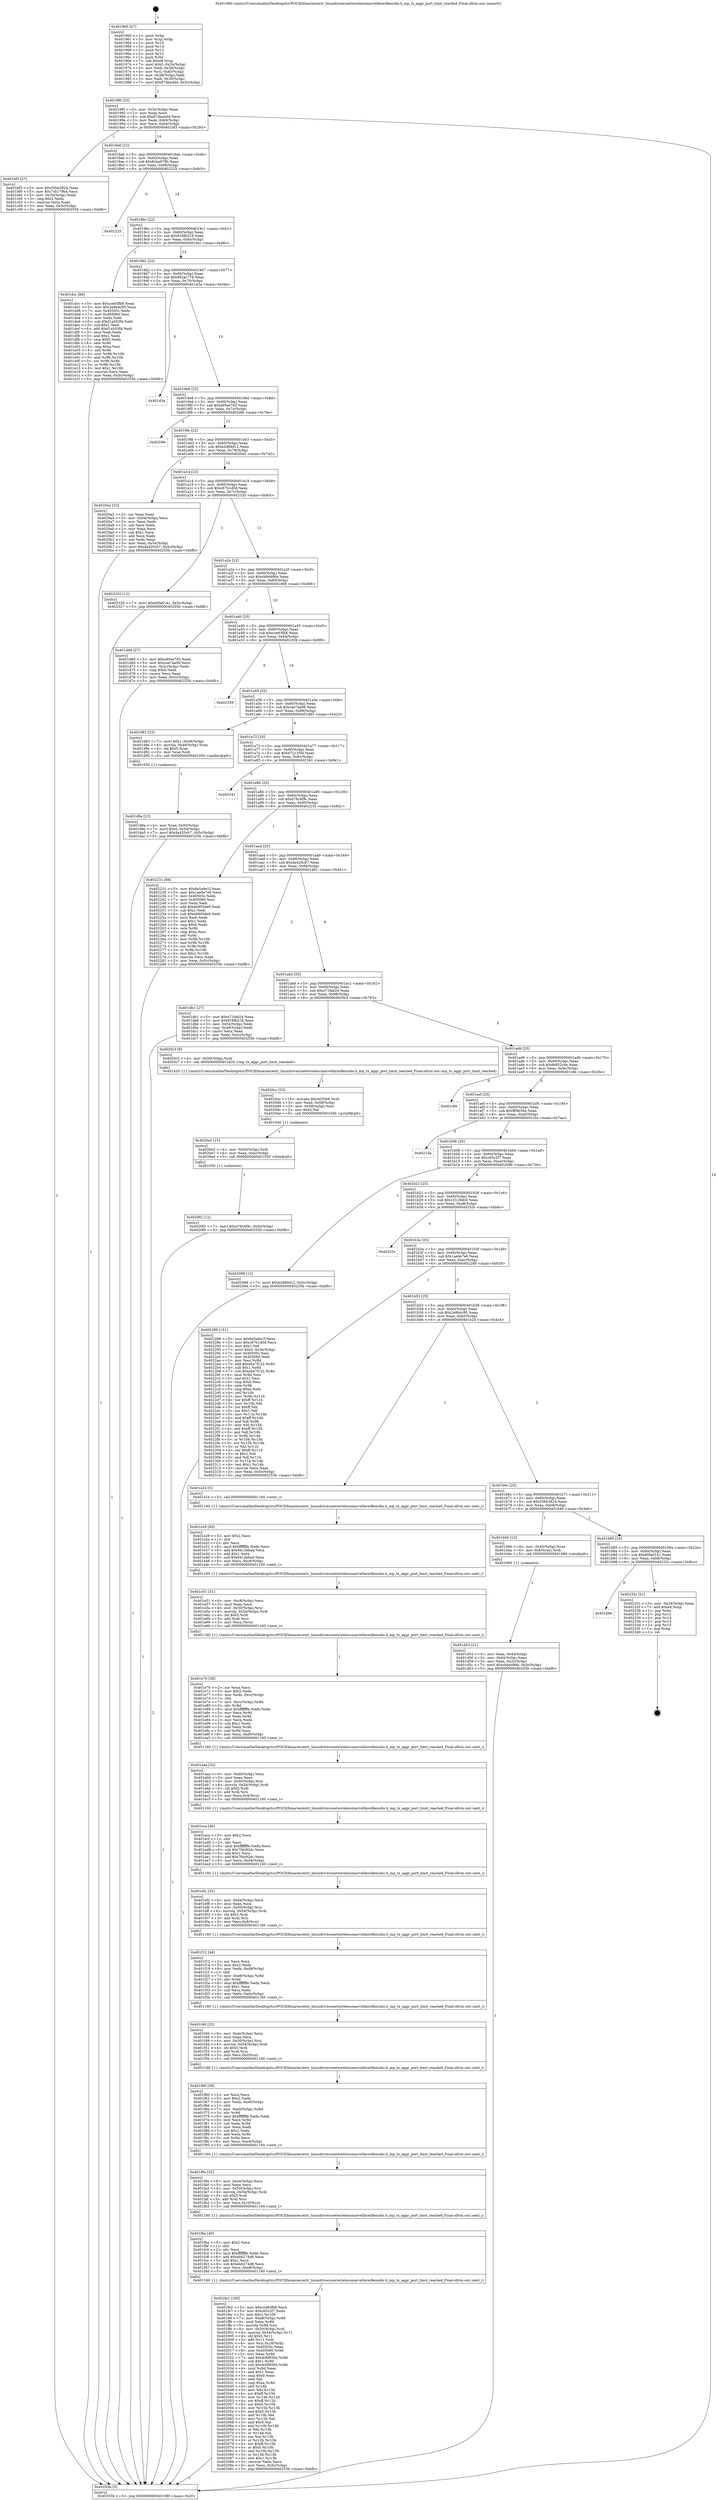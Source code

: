 digraph "0x401960" {
  label = "0x401960 (/mnt/c/Users/mathe/Desktop/tcc/POCII/binaries/extr_linuxdriversnetwirelessmarvellmwifiexsdio.h_mp_tx_aggr_port_limit_reached_Final-ollvm.out::main(0))"
  labelloc = "t"
  node[shape=record]

  Entry [label="",width=0.3,height=0.3,shape=circle,fillcolor=black,style=filled]
  "0x40198f" [label="{
     0x40198f [23]\l
     | [instrs]\l
     &nbsp;&nbsp;0x40198f \<+3\>: mov -0x5c(%rbp),%eax\l
     &nbsp;&nbsp;0x401992 \<+2\>: mov %eax,%ecx\l
     &nbsp;&nbsp;0x401994 \<+6\>: sub $0x87dba4d4,%ecx\l
     &nbsp;&nbsp;0x40199a \<+3\>: mov %eax,-0x60(%rbp)\l
     &nbsp;&nbsp;0x40199d \<+3\>: mov %ecx,-0x64(%rbp)\l
     &nbsp;&nbsp;0x4019a0 \<+6\>: je 0000000000401bf3 \<main+0x293\>\l
  }"]
  "0x401bf3" [label="{
     0x401bf3 [27]\l
     | [instrs]\l
     &nbsp;&nbsp;0x401bf3 \<+5\>: mov $0x55bb3824,%eax\l
     &nbsp;&nbsp;0x401bf8 \<+5\>: mov $0x7cb179b4,%ecx\l
     &nbsp;&nbsp;0x401bfd \<+3\>: mov -0x30(%rbp),%edx\l
     &nbsp;&nbsp;0x401c00 \<+3\>: cmp $0x2,%edx\l
     &nbsp;&nbsp;0x401c03 \<+3\>: cmovne %ecx,%eax\l
     &nbsp;&nbsp;0x401c06 \<+3\>: mov %eax,-0x5c(%rbp)\l
     &nbsp;&nbsp;0x401c09 \<+5\>: jmp 000000000040255b \<main+0xbfb\>\l
  }"]
  "0x4019a6" [label="{
     0x4019a6 [22]\l
     | [instrs]\l
     &nbsp;&nbsp;0x4019a6 \<+5\>: jmp 00000000004019ab \<main+0x4b\>\l
     &nbsp;&nbsp;0x4019ab \<+3\>: mov -0x60(%rbp),%eax\l
     &nbsp;&nbsp;0x4019ae \<+5\>: sub $0x8cba978b,%eax\l
     &nbsp;&nbsp;0x4019b3 \<+3\>: mov %eax,-0x68(%rbp)\l
     &nbsp;&nbsp;0x4019b6 \<+6\>: je 0000000000402225 \<main+0x8c5\>\l
  }"]
  "0x40255b" [label="{
     0x40255b [5]\l
     | [instrs]\l
     &nbsp;&nbsp;0x40255b \<+5\>: jmp 000000000040198f \<main+0x2f\>\l
  }"]
  "0x401960" [label="{
     0x401960 [47]\l
     | [instrs]\l
     &nbsp;&nbsp;0x401960 \<+1\>: push %rbp\l
     &nbsp;&nbsp;0x401961 \<+3\>: mov %rsp,%rbp\l
     &nbsp;&nbsp;0x401964 \<+2\>: push %r15\l
     &nbsp;&nbsp;0x401966 \<+2\>: push %r14\l
     &nbsp;&nbsp;0x401968 \<+2\>: push %r13\l
     &nbsp;&nbsp;0x40196a \<+2\>: push %r12\l
     &nbsp;&nbsp;0x40196c \<+1\>: push %rbx\l
     &nbsp;&nbsp;0x40196d \<+7\>: sub $0xe8,%rsp\l
     &nbsp;&nbsp;0x401974 \<+7\>: movl $0x0,-0x34(%rbp)\l
     &nbsp;&nbsp;0x40197b \<+3\>: mov %edi,-0x38(%rbp)\l
     &nbsp;&nbsp;0x40197e \<+4\>: mov %rsi,-0x40(%rbp)\l
     &nbsp;&nbsp;0x401982 \<+3\>: mov -0x38(%rbp),%edi\l
     &nbsp;&nbsp;0x401985 \<+3\>: mov %edi,-0x30(%rbp)\l
     &nbsp;&nbsp;0x401988 \<+7\>: movl $0x87dba4d4,-0x5c(%rbp)\l
  }"]
  Exit [label="",width=0.3,height=0.3,shape=circle,fillcolor=black,style=filled,peripheries=2]
  "0x402225" [label="{
     0x402225\l
  }", style=dashed]
  "0x4019bc" [label="{
     0x4019bc [22]\l
     | [instrs]\l
     &nbsp;&nbsp;0x4019bc \<+5\>: jmp 00000000004019c1 \<main+0x61\>\l
     &nbsp;&nbsp;0x4019c1 \<+3\>: mov -0x60(%rbp),%eax\l
     &nbsp;&nbsp;0x4019c4 \<+5\>: sub $0x916fb218,%eax\l
     &nbsp;&nbsp;0x4019c9 \<+3\>: mov %eax,-0x6c(%rbp)\l
     &nbsp;&nbsp;0x4019cc \<+6\>: je 0000000000401dcc \<main+0x46c\>\l
  }"]
  "0x401b9e" [label="{
     0x401b9e\l
  }", style=dashed]
  "0x401dcc" [label="{
     0x401dcc [88]\l
     | [instrs]\l
     &nbsp;&nbsp;0x401dcc \<+5\>: mov $0xcce83fb8,%eax\l
     &nbsp;&nbsp;0x401dd1 \<+5\>: mov $0x2e9b4c95,%ecx\l
     &nbsp;&nbsp;0x401dd6 \<+7\>: mov 0x40505c,%edx\l
     &nbsp;&nbsp;0x401ddd \<+7\>: mov 0x405060,%esi\l
     &nbsp;&nbsp;0x401de4 \<+2\>: mov %edx,%edi\l
     &nbsp;&nbsp;0x401de6 \<+6\>: sub $0xf1a503fd,%edi\l
     &nbsp;&nbsp;0x401dec \<+3\>: sub $0x1,%edi\l
     &nbsp;&nbsp;0x401def \<+6\>: add $0xf1a503fd,%edi\l
     &nbsp;&nbsp;0x401df5 \<+3\>: imul %edi,%edx\l
     &nbsp;&nbsp;0x401df8 \<+3\>: and $0x1,%edx\l
     &nbsp;&nbsp;0x401dfb \<+3\>: cmp $0x0,%edx\l
     &nbsp;&nbsp;0x401dfe \<+4\>: sete %r8b\l
     &nbsp;&nbsp;0x401e02 \<+3\>: cmp $0xa,%esi\l
     &nbsp;&nbsp;0x401e05 \<+4\>: setl %r9b\l
     &nbsp;&nbsp;0x401e09 \<+3\>: mov %r8b,%r10b\l
     &nbsp;&nbsp;0x401e0c \<+3\>: and %r9b,%r10b\l
     &nbsp;&nbsp;0x401e0f \<+3\>: xor %r9b,%r8b\l
     &nbsp;&nbsp;0x401e12 \<+3\>: or %r8b,%r10b\l
     &nbsp;&nbsp;0x401e15 \<+4\>: test $0x1,%r10b\l
     &nbsp;&nbsp;0x401e19 \<+3\>: cmovne %ecx,%eax\l
     &nbsp;&nbsp;0x401e1c \<+3\>: mov %eax,-0x5c(%rbp)\l
     &nbsp;&nbsp;0x401e1f \<+5\>: jmp 000000000040255b \<main+0xbfb\>\l
  }"]
  "0x4019d2" [label="{
     0x4019d2 [22]\l
     | [instrs]\l
     &nbsp;&nbsp;0x4019d2 \<+5\>: jmp 00000000004019d7 \<main+0x77\>\l
     &nbsp;&nbsp;0x4019d7 \<+3\>: mov -0x60(%rbp),%eax\l
     &nbsp;&nbsp;0x4019da \<+5\>: sub $0x992ac778,%eax\l
     &nbsp;&nbsp;0x4019df \<+3\>: mov %eax,-0x70(%rbp)\l
     &nbsp;&nbsp;0x4019e2 \<+6\>: je 0000000000401d3a \<main+0x3da\>\l
  }"]
  "0x40232c" [label="{
     0x40232c [21]\l
     | [instrs]\l
     &nbsp;&nbsp;0x40232c \<+3\>: mov -0x34(%rbp),%eax\l
     &nbsp;&nbsp;0x40232f \<+7\>: add $0xe8,%rsp\l
     &nbsp;&nbsp;0x402336 \<+1\>: pop %rbx\l
     &nbsp;&nbsp;0x402337 \<+2\>: pop %r12\l
     &nbsp;&nbsp;0x402339 \<+2\>: pop %r13\l
     &nbsp;&nbsp;0x40233b \<+2\>: pop %r14\l
     &nbsp;&nbsp;0x40233d \<+2\>: pop %r15\l
     &nbsp;&nbsp;0x40233f \<+1\>: pop %rbp\l
     &nbsp;&nbsp;0x402340 \<+1\>: ret\l
  }"]
  "0x401d3a" [label="{
     0x401d3a\l
  }", style=dashed]
  "0x4019e8" [label="{
     0x4019e8 [22]\l
     | [instrs]\l
     &nbsp;&nbsp;0x4019e8 \<+5\>: jmp 00000000004019ed \<main+0x8d\>\l
     &nbsp;&nbsp;0x4019ed \<+3\>: mov -0x60(%rbp),%eax\l
     &nbsp;&nbsp;0x4019f0 \<+5\>: sub $0xa95ee7d3,%eax\l
     &nbsp;&nbsp;0x4019f5 \<+3\>: mov %eax,-0x74(%rbp)\l
     &nbsp;&nbsp;0x4019f8 \<+6\>: je 00000000004020fe \<main+0x79e\>\l
  }"]
  "0x4020f2" [label="{
     0x4020f2 [12]\l
     | [instrs]\l
     &nbsp;&nbsp;0x4020f2 \<+7\>: movl $0xd78c4f9c,-0x5c(%rbp)\l
     &nbsp;&nbsp;0x4020f9 \<+5\>: jmp 000000000040255b \<main+0xbfb\>\l
  }"]
  "0x4020fe" [label="{
     0x4020fe\l
  }", style=dashed]
  "0x4019fe" [label="{
     0x4019fe [22]\l
     | [instrs]\l
     &nbsp;&nbsp;0x4019fe \<+5\>: jmp 0000000000401a03 \<main+0xa3\>\l
     &nbsp;&nbsp;0x401a03 \<+3\>: mov -0x60(%rbp),%eax\l
     &nbsp;&nbsp;0x401a06 \<+5\>: sub $0xb2d89d12,%eax\l
     &nbsp;&nbsp;0x401a0b \<+3\>: mov %eax,-0x78(%rbp)\l
     &nbsp;&nbsp;0x401a0e \<+6\>: je 00000000004020a2 \<main+0x742\>\l
  }"]
  "0x4020e3" [label="{
     0x4020e3 [15]\l
     | [instrs]\l
     &nbsp;&nbsp;0x4020e3 \<+4\>: mov -0x50(%rbp),%rdi\l
     &nbsp;&nbsp;0x4020e7 \<+6\>: mov %eax,-0xec(%rbp)\l
     &nbsp;&nbsp;0x4020ed \<+5\>: call 0000000000401030 \<free@plt\>\l
     | [calls]\l
     &nbsp;&nbsp;0x401030 \{1\} (unknown)\l
  }"]
  "0x4020a2" [label="{
     0x4020a2 [33]\l
     | [instrs]\l
     &nbsp;&nbsp;0x4020a2 \<+2\>: xor %eax,%eax\l
     &nbsp;&nbsp;0x4020a4 \<+3\>: mov -0x54(%rbp),%ecx\l
     &nbsp;&nbsp;0x4020a7 \<+2\>: mov %eax,%edx\l
     &nbsp;&nbsp;0x4020a9 \<+2\>: sub %ecx,%edx\l
     &nbsp;&nbsp;0x4020ab \<+2\>: mov %eax,%ecx\l
     &nbsp;&nbsp;0x4020ad \<+3\>: sub $0x1,%ecx\l
     &nbsp;&nbsp;0x4020b0 \<+2\>: add %ecx,%edx\l
     &nbsp;&nbsp;0x4020b2 \<+2\>: sub %edx,%eax\l
     &nbsp;&nbsp;0x4020b4 \<+3\>: mov %eax,-0x54(%rbp)\l
     &nbsp;&nbsp;0x4020b7 \<+7\>: movl $0xda420cb7,-0x5c(%rbp)\l
     &nbsp;&nbsp;0x4020be \<+5\>: jmp 000000000040255b \<main+0xbfb\>\l
  }"]
  "0x401a14" [label="{
     0x401a14 [22]\l
     | [instrs]\l
     &nbsp;&nbsp;0x401a14 \<+5\>: jmp 0000000000401a19 \<main+0xb9\>\l
     &nbsp;&nbsp;0x401a19 \<+3\>: mov -0x60(%rbp),%eax\l
     &nbsp;&nbsp;0x401a1c \<+5\>: sub $0xc67b1d0d,%eax\l
     &nbsp;&nbsp;0x401a21 \<+3\>: mov %eax,-0x7c(%rbp)\l
     &nbsp;&nbsp;0x401a24 \<+6\>: je 0000000000402320 \<main+0x9c0\>\l
  }"]
  "0x4020cc" [label="{
     0x4020cc [23]\l
     | [instrs]\l
     &nbsp;&nbsp;0x4020cc \<+10\>: movabs $0x4030b6,%rdi\l
     &nbsp;&nbsp;0x4020d6 \<+3\>: mov %eax,-0x58(%rbp)\l
     &nbsp;&nbsp;0x4020d9 \<+3\>: mov -0x58(%rbp),%esi\l
     &nbsp;&nbsp;0x4020dc \<+2\>: mov $0x0,%al\l
     &nbsp;&nbsp;0x4020de \<+5\>: call 0000000000401040 \<printf@plt\>\l
     | [calls]\l
     &nbsp;&nbsp;0x401040 \{1\} (unknown)\l
  }"]
  "0x402320" [label="{
     0x402320 [12]\l
     | [instrs]\l
     &nbsp;&nbsp;0x402320 \<+7\>: movl $0x60fa0141,-0x5c(%rbp)\l
     &nbsp;&nbsp;0x402327 \<+5\>: jmp 000000000040255b \<main+0xbfb\>\l
  }"]
  "0x401a2a" [label="{
     0x401a2a [22]\l
     | [instrs]\l
     &nbsp;&nbsp;0x401a2a \<+5\>: jmp 0000000000401a2f \<main+0xcf\>\l
     &nbsp;&nbsp;0x401a2f \<+3\>: mov -0x60(%rbp),%eax\l
     &nbsp;&nbsp;0x401a32 \<+5\>: sub $0xcb84486e,%eax\l
     &nbsp;&nbsp;0x401a37 \<+3\>: mov %eax,-0x80(%rbp)\l
     &nbsp;&nbsp;0x401a3a \<+6\>: je 0000000000401d68 \<main+0x408\>\l
  }"]
  "0x401fe2" [label="{
     0x401fe2 [180]\l
     | [instrs]\l
     &nbsp;&nbsp;0x401fe2 \<+5\>: mov $0xcce83fb8,%ecx\l
     &nbsp;&nbsp;0x401fe7 \<+5\>: mov $0xc65c2f7,%edx\l
     &nbsp;&nbsp;0x401fec \<+3\>: mov $0x1,%r10b\l
     &nbsp;&nbsp;0x401fef \<+7\>: mov -0xe8(%rbp),%r8d\l
     &nbsp;&nbsp;0x401ff6 \<+4\>: imul %eax,%r8d\l
     &nbsp;&nbsp;0x401ffa \<+3\>: movslq %r8d,%rsi\l
     &nbsp;&nbsp;0x401ffd \<+4\>: mov -0x50(%rbp),%rdi\l
     &nbsp;&nbsp;0x402001 \<+4\>: movslq -0x54(%rbp),%r11\l
     &nbsp;&nbsp;0x402005 \<+4\>: shl $0x5,%r11\l
     &nbsp;&nbsp;0x402009 \<+3\>: add %r11,%rdi\l
     &nbsp;&nbsp;0x40200c \<+4\>: mov %rsi,0x18(%rdi)\l
     &nbsp;&nbsp;0x402010 \<+7\>: mov 0x40505c,%eax\l
     &nbsp;&nbsp;0x402017 \<+8\>: mov 0x405060,%r8d\l
     &nbsp;&nbsp;0x40201f \<+3\>: mov %eax,%r9d\l
     &nbsp;&nbsp;0x402022 \<+7\>: add $0xdc6f9304,%r9d\l
     &nbsp;&nbsp;0x402029 \<+4\>: sub $0x1,%r9d\l
     &nbsp;&nbsp;0x40202d \<+7\>: sub $0xdc6f9304,%r9d\l
     &nbsp;&nbsp;0x402034 \<+4\>: imul %r9d,%eax\l
     &nbsp;&nbsp;0x402038 \<+3\>: and $0x1,%eax\l
     &nbsp;&nbsp;0x40203b \<+3\>: cmp $0x0,%eax\l
     &nbsp;&nbsp;0x40203e \<+3\>: sete %bl\l
     &nbsp;&nbsp;0x402041 \<+4\>: cmp $0xa,%r8d\l
     &nbsp;&nbsp;0x402045 \<+4\>: setl %r14b\l
     &nbsp;&nbsp;0x402049 \<+3\>: mov %bl,%r15b\l
     &nbsp;&nbsp;0x40204c \<+4\>: xor $0xff,%r15b\l
     &nbsp;&nbsp;0x402050 \<+3\>: mov %r14b,%r12b\l
     &nbsp;&nbsp;0x402053 \<+4\>: xor $0xff,%r12b\l
     &nbsp;&nbsp;0x402057 \<+4\>: xor $0x0,%r10b\l
     &nbsp;&nbsp;0x40205b \<+3\>: mov %r15b,%r13b\l
     &nbsp;&nbsp;0x40205e \<+4\>: and $0x0,%r13b\l
     &nbsp;&nbsp;0x402062 \<+3\>: and %r10b,%bl\l
     &nbsp;&nbsp;0x402065 \<+3\>: mov %r12b,%al\l
     &nbsp;&nbsp;0x402068 \<+2\>: and $0x0,%al\l
     &nbsp;&nbsp;0x40206a \<+3\>: and %r10b,%r14b\l
     &nbsp;&nbsp;0x40206d \<+3\>: or %bl,%r13b\l
     &nbsp;&nbsp;0x402070 \<+3\>: or %r14b,%al\l
     &nbsp;&nbsp;0x402073 \<+3\>: xor %al,%r13b\l
     &nbsp;&nbsp;0x402076 \<+3\>: or %r12b,%r15b\l
     &nbsp;&nbsp;0x402079 \<+4\>: xor $0xff,%r15b\l
     &nbsp;&nbsp;0x40207d \<+4\>: or $0x0,%r10b\l
     &nbsp;&nbsp;0x402081 \<+3\>: and %r10b,%r15b\l
     &nbsp;&nbsp;0x402084 \<+3\>: or %r15b,%r13b\l
     &nbsp;&nbsp;0x402087 \<+4\>: test $0x1,%r13b\l
     &nbsp;&nbsp;0x40208b \<+3\>: cmovne %edx,%ecx\l
     &nbsp;&nbsp;0x40208e \<+3\>: mov %ecx,-0x5c(%rbp)\l
     &nbsp;&nbsp;0x402091 \<+5\>: jmp 000000000040255b \<main+0xbfb\>\l
  }"]
  "0x401d68" [label="{
     0x401d68 [27]\l
     | [instrs]\l
     &nbsp;&nbsp;0x401d68 \<+5\>: mov $0xa95ee7d3,%eax\l
     &nbsp;&nbsp;0x401d6d \<+5\>: mov $0xcee7aa06,%ecx\l
     &nbsp;&nbsp;0x401d72 \<+3\>: mov -0x2c(%rbp),%edx\l
     &nbsp;&nbsp;0x401d75 \<+3\>: cmp $0x0,%edx\l
     &nbsp;&nbsp;0x401d78 \<+3\>: cmove %ecx,%eax\l
     &nbsp;&nbsp;0x401d7b \<+3\>: mov %eax,-0x5c(%rbp)\l
     &nbsp;&nbsp;0x401d7e \<+5\>: jmp 000000000040255b \<main+0xbfb\>\l
  }"]
  "0x401a40" [label="{
     0x401a40 [25]\l
     | [instrs]\l
     &nbsp;&nbsp;0x401a40 \<+5\>: jmp 0000000000401a45 \<main+0xe5\>\l
     &nbsp;&nbsp;0x401a45 \<+3\>: mov -0x60(%rbp),%eax\l
     &nbsp;&nbsp;0x401a48 \<+5\>: sub $0xcce83fb8,%eax\l
     &nbsp;&nbsp;0x401a4d \<+6\>: mov %eax,-0x84(%rbp)\l
     &nbsp;&nbsp;0x401a53 \<+6\>: je 0000000000402359 \<main+0x9f9\>\l
  }"]
  "0x401fba" [label="{
     0x401fba [40]\l
     | [instrs]\l
     &nbsp;&nbsp;0x401fba \<+5\>: mov $0x2,%ecx\l
     &nbsp;&nbsp;0x401fbf \<+1\>: cltd\l
     &nbsp;&nbsp;0x401fc0 \<+2\>: idiv %ecx\l
     &nbsp;&nbsp;0x401fc2 \<+6\>: imul $0xfffffffe,%edx,%ecx\l
     &nbsp;&nbsp;0x401fc8 \<+6\>: add $0xebb274d6,%ecx\l
     &nbsp;&nbsp;0x401fce \<+3\>: add $0x1,%ecx\l
     &nbsp;&nbsp;0x401fd1 \<+6\>: sub $0xebb274d6,%ecx\l
     &nbsp;&nbsp;0x401fd7 \<+6\>: mov %ecx,-0xe8(%rbp)\l
     &nbsp;&nbsp;0x401fdd \<+5\>: call 0000000000401160 \<next_i\>\l
     | [calls]\l
     &nbsp;&nbsp;0x401160 \{1\} (/mnt/c/Users/mathe/Desktop/tcc/POCII/binaries/extr_linuxdriversnetwirelessmarvellmwifiexsdio.h_mp_tx_aggr_port_limit_reached_Final-ollvm.out::next_i)\l
  }"]
  "0x402359" [label="{
     0x402359\l
  }", style=dashed]
  "0x401a59" [label="{
     0x401a59 [25]\l
     | [instrs]\l
     &nbsp;&nbsp;0x401a59 \<+5\>: jmp 0000000000401a5e \<main+0xfe\>\l
     &nbsp;&nbsp;0x401a5e \<+3\>: mov -0x60(%rbp),%eax\l
     &nbsp;&nbsp;0x401a61 \<+5\>: sub $0xcee7aa06,%eax\l
     &nbsp;&nbsp;0x401a66 \<+6\>: mov %eax,-0x88(%rbp)\l
     &nbsp;&nbsp;0x401a6c \<+6\>: je 0000000000401d83 \<main+0x423\>\l
  }"]
  "0x401f9a" [label="{
     0x401f9a [32]\l
     | [instrs]\l
     &nbsp;&nbsp;0x401f9a \<+6\>: mov -0xe4(%rbp),%ecx\l
     &nbsp;&nbsp;0x401fa0 \<+3\>: imul %eax,%ecx\l
     &nbsp;&nbsp;0x401fa3 \<+4\>: mov -0x50(%rbp),%rsi\l
     &nbsp;&nbsp;0x401fa7 \<+4\>: movslq -0x54(%rbp),%rdi\l
     &nbsp;&nbsp;0x401fab \<+4\>: shl $0x5,%rdi\l
     &nbsp;&nbsp;0x401faf \<+3\>: add %rdi,%rsi\l
     &nbsp;&nbsp;0x401fb2 \<+3\>: mov %ecx,0x10(%rsi)\l
     &nbsp;&nbsp;0x401fb5 \<+5\>: call 0000000000401160 \<next_i\>\l
     | [calls]\l
     &nbsp;&nbsp;0x401160 \{1\} (/mnt/c/Users/mathe/Desktop/tcc/POCII/binaries/extr_linuxdriversnetwirelessmarvellmwifiexsdio.h_mp_tx_aggr_port_limit_reached_Final-ollvm.out::next_i)\l
  }"]
  "0x401d83" [label="{
     0x401d83 [23]\l
     | [instrs]\l
     &nbsp;&nbsp;0x401d83 \<+7\>: movl $0x1,-0x48(%rbp)\l
     &nbsp;&nbsp;0x401d8a \<+4\>: movslq -0x48(%rbp),%rax\l
     &nbsp;&nbsp;0x401d8e \<+4\>: shl $0x5,%rax\l
     &nbsp;&nbsp;0x401d92 \<+3\>: mov %rax,%rdi\l
     &nbsp;&nbsp;0x401d95 \<+5\>: call 0000000000401050 \<malloc@plt\>\l
     | [calls]\l
     &nbsp;&nbsp;0x401050 \{1\} (unknown)\l
  }"]
  "0x401a72" [label="{
     0x401a72 [25]\l
     | [instrs]\l
     &nbsp;&nbsp;0x401a72 \<+5\>: jmp 0000000000401a77 \<main+0x117\>\l
     &nbsp;&nbsp;0x401a77 \<+3\>: mov -0x60(%rbp),%eax\l
     &nbsp;&nbsp;0x401a7a \<+5\>: sub $0xd72135f4,%eax\l
     &nbsp;&nbsp;0x401a7f \<+6\>: mov %eax,-0x8c(%rbp)\l
     &nbsp;&nbsp;0x401a85 \<+6\>: je 0000000000402341 \<main+0x9e1\>\l
  }"]
  "0x401f60" [label="{
     0x401f60 [58]\l
     | [instrs]\l
     &nbsp;&nbsp;0x401f60 \<+2\>: xor %ecx,%ecx\l
     &nbsp;&nbsp;0x401f62 \<+5\>: mov $0x2,%edx\l
     &nbsp;&nbsp;0x401f67 \<+6\>: mov %edx,-0xe0(%rbp)\l
     &nbsp;&nbsp;0x401f6d \<+1\>: cltd\l
     &nbsp;&nbsp;0x401f6e \<+7\>: mov -0xe0(%rbp),%r8d\l
     &nbsp;&nbsp;0x401f75 \<+3\>: idiv %r8d\l
     &nbsp;&nbsp;0x401f78 \<+6\>: imul $0xfffffffe,%edx,%edx\l
     &nbsp;&nbsp;0x401f7e \<+3\>: mov %ecx,%r9d\l
     &nbsp;&nbsp;0x401f81 \<+3\>: sub %edx,%r9d\l
     &nbsp;&nbsp;0x401f84 \<+2\>: mov %ecx,%edx\l
     &nbsp;&nbsp;0x401f86 \<+3\>: sub $0x1,%edx\l
     &nbsp;&nbsp;0x401f89 \<+3\>: add %edx,%r9d\l
     &nbsp;&nbsp;0x401f8c \<+3\>: sub %r9d,%ecx\l
     &nbsp;&nbsp;0x401f8f \<+6\>: mov %ecx,-0xe4(%rbp)\l
     &nbsp;&nbsp;0x401f95 \<+5\>: call 0000000000401160 \<next_i\>\l
     | [calls]\l
     &nbsp;&nbsp;0x401160 \{1\} (/mnt/c/Users/mathe/Desktop/tcc/POCII/binaries/extr_linuxdriversnetwirelessmarvellmwifiexsdio.h_mp_tx_aggr_port_limit_reached_Final-ollvm.out::next_i)\l
  }"]
  "0x402341" [label="{
     0x402341\l
  }", style=dashed]
  "0x401a8b" [label="{
     0x401a8b [25]\l
     | [instrs]\l
     &nbsp;&nbsp;0x401a8b \<+5\>: jmp 0000000000401a90 \<main+0x130\>\l
     &nbsp;&nbsp;0x401a90 \<+3\>: mov -0x60(%rbp),%eax\l
     &nbsp;&nbsp;0x401a93 \<+5\>: sub $0xd78c4f9c,%eax\l
     &nbsp;&nbsp;0x401a98 \<+6\>: mov %eax,-0x90(%rbp)\l
     &nbsp;&nbsp;0x401a9e \<+6\>: je 0000000000402231 \<main+0x8d1\>\l
  }"]
  "0x401f40" [label="{
     0x401f40 [32]\l
     | [instrs]\l
     &nbsp;&nbsp;0x401f40 \<+6\>: mov -0xdc(%rbp),%ecx\l
     &nbsp;&nbsp;0x401f46 \<+3\>: imul %eax,%ecx\l
     &nbsp;&nbsp;0x401f49 \<+4\>: mov -0x50(%rbp),%rsi\l
     &nbsp;&nbsp;0x401f4d \<+4\>: movslq -0x54(%rbp),%rdi\l
     &nbsp;&nbsp;0x401f51 \<+4\>: shl $0x5,%rdi\l
     &nbsp;&nbsp;0x401f55 \<+3\>: add %rdi,%rsi\l
     &nbsp;&nbsp;0x401f58 \<+3\>: mov %ecx,0xc(%rsi)\l
     &nbsp;&nbsp;0x401f5b \<+5\>: call 0000000000401160 \<next_i\>\l
     | [calls]\l
     &nbsp;&nbsp;0x401160 \{1\} (/mnt/c/Users/mathe/Desktop/tcc/POCII/binaries/extr_linuxdriversnetwirelessmarvellmwifiexsdio.h_mp_tx_aggr_port_limit_reached_Final-ollvm.out::next_i)\l
  }"]
  "0x402231" [label="{
     0x402231 [88]\l
     | [instrs]\l
     &nbsp;&nbsp;0x402231 \<+5\>: mov $0x6e5a8e1f,%eax\l
     &nbsp;&nbsp;0x402236 \<+5\>: mov $0x1ae0e7e6,%ecx\l
     &nbsp;&nbsp;0x40223b \<+7\>: mov 0x40505c,%edx\l
     &nbsp;&nbsp;0x402242 \<+7\>: mov 0x405060,%esi\l
     &nbsp;&nbsp;0x402249 \<+2\>: mov %edx,%edi\l
     &nbsp;&nbsp;0x40224b \<+6\>: add $0xeb905de9,%edi\l
     &nbsp;&nbsp;0x402251 \<+3\>: sub $0x1,%edi\l
     &nbsp;&nbsp;0x402254 \<+6\>: sub $0xeb905de9,%edi\l
     &nbsp;&nbsp;0x40225a \<+3\>: imul %edi,%edx\l
     &nbsp;&nbsp;0x40225d \<+3\>: and $0x1,%edx\l
     &nbsp;&nbsp;0x402260 \<+3\>: cmp $0x0,%edx\l
     &nbsp;&nbsp;0x402263 \<+4\>: sete %r8b\l
     &nbsp;&nbsp;0x402267 \<+3\>: cmp $0xa,%esi\l
     &nbsp;&nbsp;0x40226a \<+4\>: setl %r9b\l
     &nbsp;&nbsp;0x40226e \<+3\>: mov %r8b,%r10b\l
     &nbsp;&nbsp;0x402271 \<+3\>: and %r9b,%r10b\l
     &nbsp;&nbsp;0x402274 \<+3\>: xor %r9b,%r8b\l
     &nbsp;&nbsp;0x402277 \<+3\>: or %r8b,%r10b\l
     &nbsp;&nbsp;0x40227a \<+4\>: test $0x1,%r10b\l
     &nbsp;&nbsp;0x40227e \<+3\>: cmovne %ecx,%eax\l
     &nbsp;&nbsp;0x402281 \<+3\>: mov %eax,-0x5c(%rbp)\l
     &nbsp;&nbsp;0x402284 \<+5\>: jmp 000000000040255b \<main+0xbfb\>\l
  }"]
  "0x401aa4" [label="{
     0x401aa4 [25]\l
     | [instrs]\l
     &nbsp;&nbsp;0x401aa4 \<+5\>: jmp 0000000000401aa9 \<main+0x149\>\l
     &nbsp;&nbsp;0x401aa9 \<+3\>: mov -0x60(%rbp),%eax\l
     &nbsp;&nbsp;0x401aac \<+5\>: sub $0xda420cb7,%eax\l
     &nbsp;&nbsp;0x401ab1 \<+6\>: mov %eax,-0x94(%rbp)\l
     &nbsp;&nbsp;0x401ab7 \<+6\>: je 0000000000401db1 \<main+0x451\>\l
  }"]
  "0x401f12" [label="{
     0x401f12 [46]\l
     | [instrs]\l
     &nbsp;&nbsp;0x401f12 \<+2\>: xor %ecx,%ecx\l
     &nbsp;&nbsp;0x401f14 \<+5\>: mov $0x2,%edx\l
     &nbsp;&nbsp;0x401f19 \<+6\>: mov %edx,-0xd8(%rbp)\l
     &nbsp;&nbsp;0x401f1f \<+1\>: cltd\l
     &nbsp;&nbsp;0x401f20 \<+7\>: mov -0xd8(%rbp),%r8d\l
     &nbsp;&nbsp;0x401f27 \<+3\>: idiv %r8d\l
     &nbsp;&nbsp;0x401f2a \<+6\>: imul $0xfffffffe,%edx,%edx\l
     &nbsp;&nbsp;0x401f30 \<+3\>: sub $0x1,%ecx\l
     &nbsp;&nbsp;0x401f33 \<+2\>: sub %ecx,%edx\l
     &nbsp;&nbsp;0x401f35 \<+6\>: mov %edx,-0xdc(%rbp)\l
     &nbsp;&nbsp;0x401f3b \<+5\>: call 0000000000401160 \<next_i\>\l
     | [calls]\l
     &nbsp;&nbsp;0x401160 \{1\} (/mnt/c/Users/mathe/Desktop/tcc/POCII/binaries/extr_linuxdriversnetwirelessmarvellmwifiexsdio.h_mp_tx_aggr_port_limit_reached_Final-ollvm.out::next_i)\l
  }"]
  "0x401db1" [label="{
     0x401db1 [27]\l
     | [instrs]\l
     &nbsp;&nbsp;0x401db1 \<+5\>: mov $0xe71fab24,%eax\l
     &nbsp;&nbsp;0x401db6 \<+5\>: mov $0x916fb218,%ecx\l
     &nbsp;&nbsp;0x401dbb \<+3\>: mov -0x54(%rbp),%edx\l
     &nbsp;&nbsp;0x401dbe \<+3\>: cmp -0x48(%rbp),%edx\l
     &nbsp;&nbsp;0x401dc1 \<+3\>: cmovl %ecx,%eax\l
     &nbsp;&nbsp;0x401dc4 \<+3\>: mov %eax,-0x5c(%rbp)\l
     &nbsp;&nbsp;0x401dc7 \<+5\>: jmp 000000000040255b \<main+0xbfb\>\l
  }"]
  "0x401abd" [label="{
     0x401abd [25]\l
     | [instrs]\l
     &nbsp;&nbsp;0x401abd \<+5\>: jmp 0000000000401ac2 \<main+0x162\>\l
     &nbsp;&nbsp;0x401ac2 \<+3\>: mov -0x60(%rbp),%eax\l
     &nbsp;&nbsp;0x401ac5 \<+5\>: sub $0xe71fab24,%eax\l
     &nbsp;&nbsp;0x401aca \<+6\>: mov %eax,-0x98(%rbp)\l
     &nbsp;&nbsp;0x401ad0 \<+6\>: je 00000000004020c3 \<main+0x763\>\l
  }"]
  "0x401ef2" [label="{
     0x401ef2 [32]\l
     | [instrs]\l
     &nbsp;&nbsp;0x401ef2 \<+6\>: mov -0xd4(%rbp),%ecx\l
     &nbsp;&nbsp;0x401ef8 \<+3\>: imul %eax,%ecx\l
     &nbsp;&nbsp;0x401efb \<+4\>: mov -0x50(%rbp),%rsi\l
     &nbsp;&nbsp;0x401eff \<+4\>: movslq -0x54(%rbp),%rdi\l
     &nbsp;&nbsp;0x401f03 \<+4\>: shl $0x5,%rdi\l
     &nbsp;&nbsp;0x401f07 \<+3\>: add %rdi,%rsi\l
     &nbsp;&nbsp;0x401f0a \<+3\>: mov %ecx,0x8(%rsi)\l
     &nbsp;&nbsp;0x401f0d \<+5\>: call 0000000000401160 \<next_i\>\l
     | [calls]\l
     &nbsp;&nbsp;0x401160 \{1\} (/mnt/c/Users/mathe/Desktop/tcc/POCII/binaries/extr_linuxdriversnetwirelessmarvellmwifiexsdio.h_mp_tx_aggr_port_limit_reached_Final-ollvm.out::next_i)\l
  }"]
  "0x4020c3" [label="{
     0x4020c3 [9]\l
     | [instrs]\l
     &nbsp;&nbsp;0x4020c3 \<+4\>: mov -0x50(%rbp),%rdi\l
     &nbsp;&nbsp;0x4020c7 \<+5\>: call 0000000000401420 \<mp_tx_aggr_port_limit_reached\>\l
     | [calls]\l
     &nbsp;&nbsp;0x401420 \{1\} (/mnt/c/Users/mathe/Desktop/tcc/POCII/binaries/extr_linuxdriversnetwirelessmarvellmwifiexsdio.h_mp_tx_aggr_port_limit_reached_Final-ollvm.out::mp_tx_aggr_port_limit_reached)\l
  }"]
  "0x401ad6" [label="{
     0x401ad6 [25]\l
     | [instrs]\l
     &nbsp;&nbsp;0x401ad6 \<+5\>: jmp 0000000000401adb \<main+0x17b\>\l
     &nbsp;&nbsp;0x401adb \<+3\>: mov -0x60(%rbp),%eax\l
     &nbsp;&nbsp;0x401ade \<+5\>: sub $0xfe852c4e,%eax\l
     &nbsp;&nbsp;0x401ae3 \<+6\>: mov %eax,-0x9c(%rbp)\l
     &nbsp;&nbsp;0x401ae9 \<+6\>: je 0000000000401c9e \<main+0x33e\>\l
  }"]
  "0x401eca" [label="{
     0x401eca [40]\l
     | [instrs]\l
     &nbsp;&nbsp;0x401eca \<+5\>: mov $0x2,%ecx\l
     &nbsp;&nbsp;0x401ecf \<+1\>: cltd\l
     &nbsp;&nbsp;0x401ed0 \<+2\>: idiv %ecx\l
     &nbsp;&nbsp;0x401ed2 \<+6\>: imul $0xfffffffe,%edx,%ecx\l
     &nbsp;&nbsp;0x401ed8 \<+6\>: sub $0x7fdc92dc,%ecx\l
     &nbsp;&nbsp;0x401ede \<+3\>: add $0x1,%ecx\l
     &nbsp;&nbsp;0x401ee1 \<+6\>: add $0x7fdc92dc,%ecx\l
     &nbsp;&nbsp;0x401ee7 \<+6\>: mov %ecx,-0xd4(%rbp)\l
     &nbsp;&nbsp;0x401eed \<+5\>: call 0000000000401160 \<next_i\>\l
     | [calls]\l
     &nbsp;&nbsp;0x401160 \{1\} (/mnt/c/Users/mathe/Desktop/tcc/POCII/binaries/extr_linuxdriversnetwirelessmarvellmwifiexsdio.h_mp_tx_aggr_port_limit_reached_Final-ollvm.out::next_i)\l
  }"]
  "0x401c9e" [label="{
     0x401c9e\l
  }", style=dashed]
  "0x401aef" [label="{
     0x401aef [25]\l
     | [instrs]\l
     &nbsp;&nbsp;0x401aef \<+5\>: jmp 0000000000401af4 \<main+0x194\>\l
     &nbsp;&nbsp;0x401af4 \<+3\>: mov -0x60(%rbp),%eax\l
     &nbsp;&nbsp;0x401af7 \<+5\>: sub $0xfff4b36e,%eax\l
     &nbsp;&nbsp;0x401afc \<+6\>: mov %eax,-0xa0(%rbp)\l
     &nbsp;&nbsp;0x401b02 \<+6\>: je 000000000040210a \<main+0x7aa\>\l
  }"]
  "0x401eaa" [label="{
     0x401eaa [32]\l
     | [instrs]\l
     &nbsp;&nbsp;0x401eaa \<+6\>: mov -0xd0(%rbp),%ecx\l
     &nbsp;&nbsp;0x401eb0 \<+3\>: imul %eax,%ecx\l
     &nbsp;&nbsp;0x401eb3 \<+4\>: mov -0x50(%rbp),%rsi\l
     &nbsp;&nbsp;0x401eb7 \<+4\>: movslq -0x54(%rbp),%rdi\l
     &nbsp;&nbsp;0x401ebb \<+4\>: shl $0x5,%rdi\l
     &nbsp;&nbsp;0x401ebf \<+3\>: add %rdi,%rsi\l
     &nbsp;&nbsp;0x401ec2 \<+3\>: mov %ecx,0x4(%rsi)\l
     &nbsp;&nbsp;0x401ec5 \<+5\>: call 0000000000401160 \<next_i\>\l
     | [calls]\l
     &nbsp;&nbsp;0x401160 \{1\} (/mnt/c/Users/mathe/Desktop/tcc/POCII/binaries/extr_linuxdriversnetwirelessmarvellmwifiexsdio.h_mp_tx_aggr_port_limit_reached_Final-ollvm.out::next_i)\l
  }"]
  "0x40210a" [label="{
     0x40210a\l
  }", style=dashed]
  "0x401b08" [label="{
     0x401b08 [25]\l
     | [instrs]\l
     &nbsp;&nbsp;0x401b08 \<+5\>: jmp 0000000000401b0d \<main+0x1ad\>\l
     &nbsp;&nbsp;0x401b0d \<+3\>: mov -0x60(%rbp),%eax\l
     &nbsp;&nbsp;0x401b10 \<+5\>: sub $0xc65c2f7,%eax\l
     &nbsp;&nbsp;0x401b15 \<+6\>: mov %eax,-0xa4(%rbp)\l
     &nbsp;&nbsp;0x401b1b \<+6\>: je 0000000000402096 \<main+0x736\>\l
  }"]
  "0x401e70" [label="{
     0x401e70 [58]\l
     | [instrs]\l
     &nbsp;&nbsp;0x401e70 \<+2\>: xor %ecx,%ecx\l
     &nbsp;&nbsp;0x401e72 \<+5\>: mov $0x2,%edx\l
     &nbsp;&nbsp;0x401e77 \<+6\>: mov %edx,-0xcc(%rbp)\l
     &nbsp;&nbsp;0x401e7d \<+1\>: cltd\l
     &nbsp;&nbsp;0x401e7e \<+7\>: mov -0xcc(%rbp),%r8d\l
     &nbsp;&nbsp;0x401e85 \<+3\>: idiv %r8d\l
     &nbsp;&nbsp;0x401e88 \<+6\>: imul $0xfffffffe,%edx,%edx\l
     &nbsp;&nbsp;0x401e8e \<+3\>: mov %ecx,%r9d\l
     &nbsp;&nbsp;0x401e91 \<+3\>: sub %edx,%r9d\l
     &nbsp;&nbsp;0x401e94 \<+2\>: mov %ecx,%edx\l
     &nbsp;&nbsp;0x401e96 \<+3\>: sub $0x1,%edx\l
     &nbsp;&nbsp;0x401e99 \<+3\>: add %edx,%r9d\l
     &nbsp;&nbsp;0x401e9c \<+3\>: sub %r9d,%ecx\l
     &nbsp;&nbsp;0x401e9f \<+6\>: mov %ecx,-0xd0(%rbp)\l
     &nbsp;&nbsp;0x401ea5 \<+5\>: call 0000000000401160 \<next_i\>\l
     | [calls]\l
     &nbsp;&nbsp;0x401160 \{1\} (/mnt/c/Users/mathe/Desktop/tcc/POCII/binaries/extr_linuxdriversnetwirelessmarvellmwifiexsdio.h_mp_tx_aggr_port_limit_reached_Final-ollvm.out::next_i)\l
  }"]
  "0x402096" [label="{
     0x402096 [12]\l
     | [instrs]\l
     &nbsp;&nbsp;0x402096 \<+7\>: movl $0xb2d89d12,-0x5c(%rbp)\l
     &nbsp;&nbsp;0x40209d \<+5\>: jmp 000000000040255b \<main+0xbfb\>\l
  }"]
  "0x401b21" [label="{
     0x401b21 [25]\l
     | [instrs]\l
     &nbsp;&nbsp;0x401b21 \<+5\>: jmp 0000000000401b26 \<main+0x1c6\>\l
     &nbsp;&nbsp;0x401b26 \<+3\>: mov -0x60(%rbp),%eax\l
     &nbsp;&nbsp;0x401b29 \<+5\>: sub $0x10129dc0,%eax\l
     &nbsp;&nbsp;0x401b2e \<+6\>: mov %eax,-0xa8(%rbp)\l
     &nbsp;&nbsp;0x401b34 \<+6\>: je 000000000040253c \<main+0xbdc\>\l
  }"]
  "0x401e51" [label="{
     0x401e51 [31]\l
     | [instrs]\l
     &nbsp;&nbsp;0x401e51 \<+6\>: mov -0xc8(%rbp),%ecx\l
     &nbsp;&nbsp;0x401e57 \<+3\>: imul %eax,%ecx\l
     &nbsp;&nbsp;0x401e5a \<+4\>: mov -0x50(%rbp),%rsi\l
     &nbsp;&nbsp;0x401e5e \<+4\>: movslq -0x54(%rbp),%rdi\l
     &nbsp;&nbsp;0x401e62 \<+4\>: shl $0x5,%rdi\l
     &nbsp;&nbsp;0x401e66 \<+3\>: add %rdi,%rsi\l
     &nbsp;&nbsp;0x401e69 \<+2\>: mov %ecx,(%rsi)\l
     &nbsp;&nbsp;0x401e6b \<+5\>: call 0000000000401160 \<next_i\>\l
     | [calls]\l
     &nbsp;&nbsp;0x401160 \{1\} (/mnt/c/Users/mathe/Desktop/tcc/POCII/binaries/extr_linuxdriversnetwirelessmarvellmwifiexsdio.h_mp_tx_aggr_port_limit_reached_Final-ollvm.out::next_i)\l
  }"]
  "0x40253c" [label="{
     0x40253c\l
  }", style=dashed]
  "0x401b3a" [label="{
     0x401b3a [25]\l
     | [instrs]\l
     &nbsp;&nbsp;0x401b3a \<+5\>: jmp 0000000000401b3f \<main+0x1df\>\l
     &nbsp;&nbsp;0x401b3f \<+3\>: mov -0x60(%rbp),%eax\l
     &nbsp;&nbsp;0x401b42 \<+5\>: sub $0x1ae0e7e6,%eax\l
     &nbsp;&nbsp;0x401b47 \<+6\>: mov %eax,-0xac(%rbp)\l
     &nbsp;&nbsp;0x401b4d \<+6\>: je 0000000000402289 \<main+0x929\>\l
  }"]
  "0x401e29" [label="{
     0x401e29 [40]\l
     | [instrs]\l
     &nbsp;&nbsp;0x401e29 \<+5\>: mov $0x2,%ecx\l
     &nbsp;&nbsp;0x401e2e \<+1\>: cltd\l
     &nbsp;&nbsp;0x401e2f \<+2\>: idiv %ecx\l
     &nbsp;&nbsp;0x401e31 \<+6\>: imul $0xfffffffe,%edx,%ecx\l
     &nbsp;&nbsp;0x401e37 \<+6\>: add $0x9413ebad,%ecx\l
     &nbsp;&nbsp;0x401e3d \<+3\>: add $0x1,%ecx\l
     &nbsp;&nbsp;0x401e40 \<+6\>: sub $0x9413ebad,%ecx\l
     &nbsp;&nbsp;0x401e46 \<+6\>: mov %ecx,-0xc8(%rbp)\l
     &nbsp;&nbsp;0x401e4c \<+5\>: call 0000000000401160 \<next_i\>\l
     | [calls]\l
     &nbsp;&nbsp;0x401160 \{1\} (/mnt/c/Users/mathe/Desktop/tcc/POCII/binaries/extr_linuxdriversnetwirelessmarvellmwifiexsdio.h_mp_tx_aggr_port_limit_reached_Final-ollvm.out::next_i)\l
  }"]
  "0x402289" [label="{
     0x402289 [151]\l
     | [instrs]\l
     &nbsp;&nbsp;0x402289 \<+5\>: mov $0x6e5a8e1f,%eax\l
     &nbsp;&nbsp;0x40228e \<+5\>: mov $0xc67b1d0d,%ecx\l
     &nbsp;&nbsp;0x402293 \<+2\>: mov $0x1,%dl\l
     &nbsp;&nbsp;0x402295 \<+7\>: movl $0x0,-0x34(%rbp)\l
     &nbsp;&nbsp;0x40229c \<+7\>: mov 0x40505c,%esi\l
     &nbsp;&nbsp;0x4022a3 \<+7\>: mov 0x405060,%edi\l
     &nbsp;&nbsp;0x4022aa \<+3\>: mov %esi,%r8d\l
     &nbsp;&nbsp;0x4022ad \<+7\>: add $0xeba7f122,%r8d\l
     &nbsp;&nbsp;0x4022b4 \<+4\>: sub $0x1,%r8d\l
     &nbsp;&nbsp;0x4022b8 \<+7\>: sub $0xeba7f122,%r8d\l
     &nbsp;&nbsp;0x4022bf \<+4\>: imul %r8d,%esi\l
     &nbsp;&nbsp;0x4022c3 \<+3\>: and $0x1,%esi\l
     &nbsp;&nbsp;0x4022c6 \<+3\>: cmp $0x0,%esi\l
     &nbsp;&nbsp;0x4022c9 \<+4\>: sete %r9b\l
     &nbsp;&nbsp;0x4022cd \<+3\>: cmp $0xa,%edi\l
     &nbsp;&nbsp;0x4022d0 \<+4\>: setl %r10b\l
     &nbsp;&nbsp;0x4022d4 \<+3\>: mov %r9b,%r11b\l
     &nbsp;&nbsp;0x4022d7 \<+4\>: xor $0xff,%r11b\l
     &nbsp;&nbsp;0x4022db \<+3\>: mov %r10b,%bl\l
     &nbsp;&nbsp;0x4022de \<+3\>: xor $0xff,%bl\l
     &nbsp;&nbsp;0x4022e1 \<+3\>: xor $0x1,%dl\l
     &nbsp;&nbsp;0x4022e4 \<+3\>: mov %r11b,%r14b\l
     &nbsp;&nbsp;0x4022e7 \<+4\>: and $0xff,%r14b\l
     &nbsp;&nbsp;0x4022eb \<+3\>: and %dl,%r9b\l
     &nbsp;&nbsp;0x4022ee \<+3\>: mov %bl,%r15b\l
     &nbsp;&nbsp;0x4022f1 \<+4\>: and $0xff,%r15b\l
     &nbsp;&nbsp;0x4022f5 \<+3\>: and %dl,%r10b\l
     &nbsp;&nbsp;0x4022f8 \<+3\>: or %r9b,%r14b\l
     &nbsp;&nbsp;0x4022fb \<+3\>: or %r10b,%r15b\l
     &nbsp;&nbsp;0x4022fe \<+3\>: xor %r15b,%r14b\l
     &nbsp;&nbsp;0x402301 \<+3\>: or %bl,%r11b\l
     &nbsp;&nbsp;0x402304 \<+4\>: xor $0xff,%r11b\l
     &nbsp;&nbsp;0x402308 \<+3\>: or $0x1,%dl\l
     &nbsp;&nbsp;0x40230b \<+3\>: and %dl,%r11b\l
     &nbsp;&nbsp;0x40230e \<+3\>: or %r11b,%r14b\l
     &nbsp;&nbsp;0x402311 \<+4\>: test $0x1,%r14b\l
     &nbsp;&nbsp;0x402315 \<+3\>: cmovne %ecx,%eax\l
     &nbsp;&nbsp;0x402318 \<+3\>: mov %eax,-0x5c(%rbp)\l
     &nbsp;&nbsp;0x40231b \<+5\>: jmp 000000000040255b \<main+0xbfb\>\l
  }"]
  "0x401b53" [label="{
     0x401b53 [25]\l
     | [instrs]\l
     &nbsp;&nbsp;0x401b53 \<+5\>: jmp 0000000000401b58 \<main+0x1f8\>\l
     &nbsp;&nbsp;0x401b58 \<+3\>: mov -0x60(%rbp),%eax\l
     &nbsp;&nbsp;0x401b5b \<+5\>: sub $0x2e9b4c95,%eax\l
     &nbsp;&nbsp;0x401b60 \<+6\>: mov %eax,-0xb0(%rbp)\l
     &nbsp;&nbsp;0x401b66 \<+6\>: je 0000000000401e24 \<main+0x4c4\>\l
  }"]
  "0x401d9a" [label="{
     0x401d9a [23]\l
     | [instrs]\l
     &nbsp;&nbsp;0x401d9a \<+4\>: mov %rax,-0x50(%rbp)\l
     &nbsp;&nbsp;0x401d9e \<+7\>: movl $0x0,-0x54(%rbp)\l
     &nbsp;&nbsp;0x401da5 \<+7\>: movl $0xda420cb7,-0x5c(%rbp)\l
     &nbsp;&nbsp;0x401dac \<+5\>: jmp 000000000040255b \<main+0xbfb\>\l
  }"]
  "0x401e24" [label="{
     0x401e24 [5]\l
     | [instrs]\l
     &nbsp;&nbsp;0x401e24 \<+5\>: call 0000000000401160 \<next_i\>\l
     | [calls]\l
     &nbsp;&nbsp;0x401160 \{1\} (/mnt/c/Users/mathe/Desktop/tcc/POCII/binaries/extr_linuxdriversnetwirelessmarvellmwifiexsdio.h_mp_tx_aggr_port_limit_reached_Final-ollvm.out::next_i)\l
  }"]
  "0x401b6c" [label="{
     0x401b6c [25]\l
     | [instrs]\l
     &nbsp;&nbsp;0x401b6c \<+5\>: jmp 0000000000401b71 \<main+0x211\>\l
     &nbsp;&nbsp;0x401b71 \<+3\>: mov -0x60(%rbp),%eax\l
     &nbsp;&nbsp;0x401b74 \<+5\>: sub $0x55bb3824,%eax\l
     &nbsp;&nbsp;0x401b79 \<+6\>: mov %eax,-0xb4(%rbp)\l
     &nbsp;&nbsp;0x401b7f \<+6\>: je 0000000000401d46 \<main+0x3e6\>\l
  }"]
  "0x401d53" [label="{
     0x401d53 [21]\l
     | [instrs]\l
     &nbsp;&nbsp;0x401d53 \<+3\>: mov %eax,-0x44(%rbp)\l
     &nbsp;&nbsp;0x401d56 \<+3\>: mov -0x44(%rbp),%eax\l
     &nbsp;&nbsp;0x401d59 \<+3\>: mov %eax,-0x2c(%rbp)\l
     &nbsp;&nbsp;0x401d5c \<+7\>: movl $0xcb84486e,-0x5c(%rbp)\l
     &nbsp;&nbsp;0x401d63 \<+5\>: jmp 000000000040255b \<main+0xbfb\>\l
  }"]
  "0x401d46" [label="{
     0x401d46 [13]\l
     | [instrs]\l
     &nbsp;&nbsp;0x401d46 \<+4\>: mov -0x40(%rbp),%rax\l
     &nbsp;&nbsp;0x401d4a \<+4\>: mov 0x8(%rax),%rdi\l
     &nbsp;&nbsp;0x401d4e \<+5\>: call 0000000000401060 \<atoi@plt\>\l
     | [calls]\l
     &nbsp;&nbsp;0x401060 \{1\} (unknown)\l
  }"]
  "0x401b85" [label="{
     0x401b85 [25]\l
     | [instrs]\l
     &nbsp;&nbsp;0x401b85 \<+5\>: jmp 0000000000401b8a \<main+0x22a\>\l
     &nbsp;&nbsp;0x401b8a \<+3\>: mov -0x60(%rbp),%eax\l
     &nbsp;&nbsp;0x401b8d \<+5\>: sub $0x60fa0141,%eax\l
     &nbsp;&nbsp;0x401b92 \<+6\>: mov %eax,-0xb8(%rbp)\l
     &nbsp;&nbsp;0x401b98 \<+6\>: je 000000000040232c \<main+0x9cc\>\l
  }"]
  Entry -> "0x401960" [label=" 1"]
  "0x40198f" -> "0x401bf3" [label=" 1"]
  "0x40198f" -> "0x4019a6" [label=" 14"]
  "0x401bf3" -> "0x40255b" [label=" 1"]
  "0x401960" -> "0x40198f" [label=" 1"]
  "0x40255b" -> "0x40198f" [label=" 14"]
  "0x40232c" -> Exit [label=" 1"]
  "0x4019a6" -> "0x402225" [label=" 0"]
  "0x4019a6" -> "0x4019bc" [label=" 14"]
  "0x401b85" -> "0x401b9e" [label=" 0"]
  "0x4019bc" -> "0x401dcc" [label=" 1"]
  "0x4019bc" -> "0x4019d2" [label=" 13"]
  "0x401b85" -> "0x40232c" [label=" 1"]
  "0x4019d2" -> "0x401d3a" [label=" 0"]
  "0x4019d2" -> "0x4019e8" [label=" 13"]
  "0x402320" -> "0x40255b" [label=" 1"]
  "0x4019e8" -> "0x4020fe" [label=" 0"]
  "0x4019e8" -> "0x4019fe" [label=" 13"]
  "0x402289" -> "0x40255b" [label=" 1"]
  "0x4019fe" -> "0x4020a2" [label=" 1"]
  "0x4019fe" -> "0x401a14" [label=" 12"]
  "0x402231" -> "0x40255b" [label=" 1"]
  "0x401a14" -> "0x402320" [label=" 1"]
  "0x401a14" -> "0x401a2a" [label=" 11"]
  "0x4020f2" -> "0x40255b" [label=" 1"]
  "0x401a2a" -> "0x401d68" [label=" 1"]
  "0x401a2a" -> "0x401a40" [label=" 10"]
  "0x4020e3" -> "0x4020f2" [label=" 1"]
  "0x401a40" -> "0x402359" [label=" 0"]
  "0x401a40" -> "0x401a59" [label=" 10"]
  "0x4020cc" -> "0x4020e3" [label=" 1"]
  "0x401a59" -> "0x401d83" [label=" 1"]
  "0x401a59" -> "0x401a72" [label=" 9"]
  "0x4020c3" -> "0x4020cc" [label=" 1"]
  "0x401a72" -> "0x402341" [label=" 0"]
  "0x401a72" -> "0x401a8b" [label=" 9"]
  "0x4020a2" -> "0x40255b" [label=" 1"]
  "0x401a8b" -> "0x402231" [label=" 1"]
  "0x401a8b" -> "0x401aa4" [label=" 8"]
  "0x402096" -> "0x40255b" [label=" 1"]
  "0x401aa4" -> "0x401db1" [label=" 2"]
  "0x401aa4" -> "0x401abd" [label=" 6"]
  "0x401fe2" -> "0x40255b" [label=" 1"]
  "0x401abd" -> "0x4020c3" [label=" 1"]
  "0x401abd" -> "0x401ad6" [label=" 5"]
  "0x401fba" -> "0x401fe2" [label=" 1"]
  "0x401ad6" -> "0x401c9e" [label=" 0"]
  "0x401ad6" -> "0x401aef" [label=" 5"]
  "0x401f9a" -> "0x401fba" [label=" 1"]
  "0x401aef" -> "0x40210a" [label=" 0"]
  "0x401aef" -> "0x401b08" [label=" 5"]
  "0x401f60" -> "0x401f9a" [label=" 1"]
  "0x401b08" -> "0x402096" [label=" 1"]
  "0x401b08" -> "0x401b21" [label=" 4"]
  "0x401f40" -> "0x401f60" [label=" 1"]
  "0x401b21" -> "0x40253c" [label=" 0"]
  "0x401b21" -> "0x401b3a" [label=" 4"]
  "0x401f12" -> "0x401f40" [label=" 1"]
  "0x401b3a" -> "0x402289" [label=" 1"]
  "0x401b3a" -> "0x401b53" [label=" 3"]
  "0x401ef2" -> "0x401f12" [label=" 1"]
  "0x401b53" -> "0x401e24" [label=" 1"]
  "0x401b53" -> "0x401b6c" [label=" 2"]
  "0x401eca" -> "0x401ef2" [label=" 1"]
  "0x401b6c" -> "0x401d46" [label=" 1"]
  "0x401b6c" -> "0x401b85" [label=" 1"]
  "0x401d46" -> "0x401d53" [label=" 1"]
  "0x401d53" -> "0x40255b" [label=" 1"]
  "0x401d68" -> "0x40255b" [label=" 1"]
  "0x401d83" -> "0x401d9a" [label=" 1"]
  "0x401d9a" -> "0x40255b" [label=" 1"]
  "0x401db1" -> "0x40255b" [label=" 2"]
  "0x401dcc" -> "0x40255b" [label=" 1"]
  "0x401e24" -> "0x401e29" [label=" 1"]
  "0x401e29" -> "0x401e51" [label=" 1"]
  "0x401e51" -> "0x401e70" [label=" 1"]
  "0x401e70" -> "0x401eaa" [label=" 1"]
  "0x401eaa" -> "0x401eca" [label=" 1"]
}
